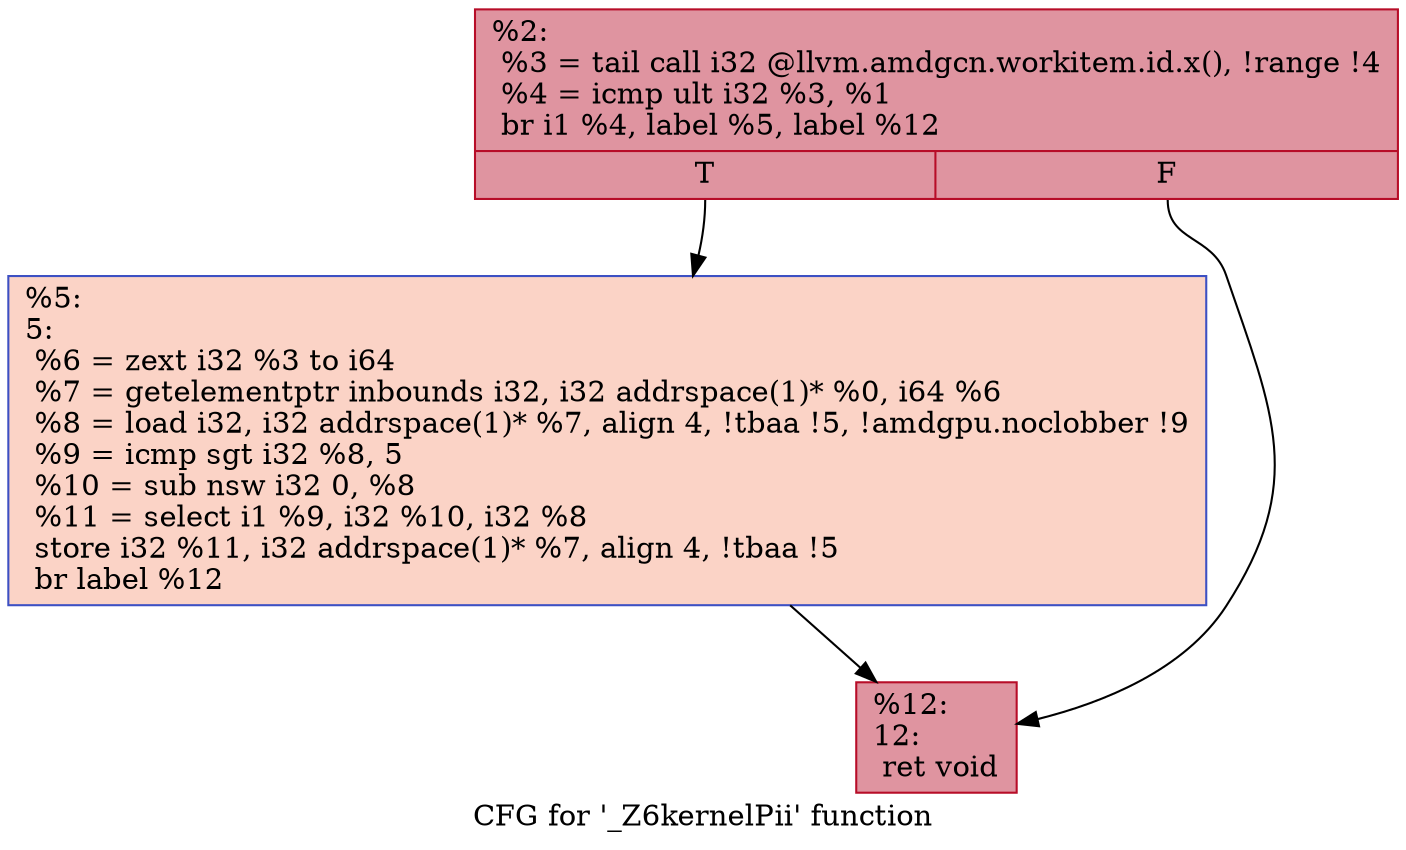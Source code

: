 digraph "CFG for '_Z6kernelPii' function" {
	label="CFG for '_Z6kernelPii' function";

	Node0x5289be0 [shape=record,color="#b70d28ff", style=filled, fillcolor="#b70d2870",label="{%2:\l  %3 = tail call i32 @llvm.amdgcn.workitem.id.x(), !range !4\l  %4 = icmp ult i32 %3, %1\l  br i1 %4, label %5, label %12\l|{<s0>T|<s1>F}}"];
	Node0x5289be0:s0 -> Node0x528aa90;
	Node0x5289be0:s1 -> Node0x528ab20;
	Node0x528aa90 [shape=record,color="#3d50c3ff", style=filled, fillcolor="#f59c7d70",label="{%5:\l5:                                                \l  %6 = zext i32 %3 to i64\l  %7 = getelementptr inbounds i32, i32 addrspace(1)* %0, i64 %6\l  %8 = load i32, i32 addrspace(1)* %7, align 4, !tbaa !5, !amdgpu.noclobber !9\l  %9 = icmp sgt i32 %8, 5\l  %10 = sub nsw i32 0, %8\l  %11 = select i1 %9, i32 %10, i32 %8\l  store i32 %11, i32 addrspace(1)* %7, align 4, !tbaa !5\l  br label %12\l}"];
	Node0x528aa90 -> Node0x528ab20;
	Node0x528ab20 [shape=record,color="#b70d28ff", style=filled, fillcolor="#b70d2870",label="{%12:\l12:                                               \l  ret void\l}"];
}
